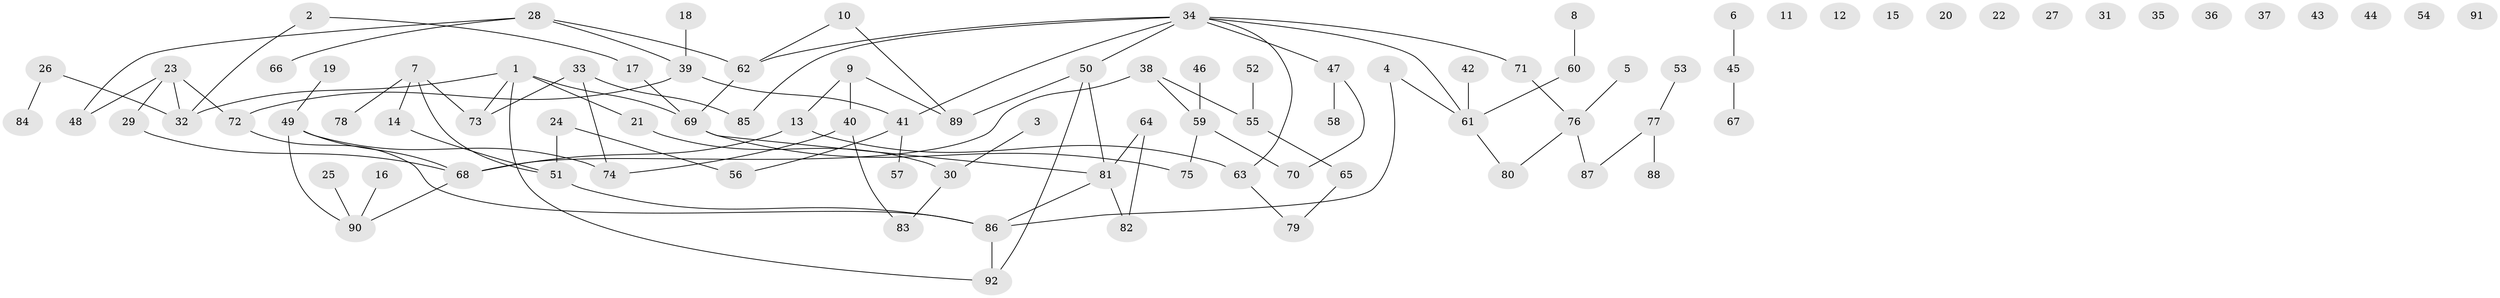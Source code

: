 // coarse degree distribution, {6: 0.029850746268656716, 2: 0.22388059701492538, 1: 0.19402985074626866, 3: 0.14925373134328357, 4: 0.11940298507462686, 0: 0.208955223880597, 5: 0.04477611940298507, 8: 0.029850746268656716}
// Generated by graph-tools (version 1.1) at 2025/23/03/03/25 07:23:24]
// undirected, 92 vertices, 101 edges
graph export_dot {
graph [start="1"]
  node [color=gray90,style=filled];
  1;
  2;
  3;
  4;
  5;
  6;
  7;
  8;
  9;
  10;
  11;
  12;
  13;
  14;
  15;
  16;
  17;
  18;
  19;
  20;
  21;
  22;
  23;
  24;
  25;
  26;
  27;
  28;
  29;
  30;
  31;
  32;
  33;
  34;
  35;
  36;
  37;
  38;
  39;
  40;
  41;
  42;
  43;
  44;
  45;
  46;
  47;
  48;
  49;
  50;
  51;
  52;
  53;
  54;
  55;
  56;
  57;
  58;
  59;
  60;
  61;
  62;
  63;
  64;
  65;
  66;
  67;
  68;
  69;
  70;
  71;
  72;
  73;
  74;
  75;
  76;
  77;
  78;
  79;
  80;
  81;
  82;
  83;
  84;
  85;
  86;
  87;
  88;
  89;
  90;
  91;
  92;
  1 -- 21;
  1 -- 32;
  1 -- 69;
  1 -- 73;
  1 -- 92;
  2 -- 17;
  2 -- 32;
  3 -- 30;
  4 -- 61;
  4 -- 86;
  5 -- 76;
  6 -- 45;
  7 -- 14;
  7 -- 51;
  7 -- 73;
  7 -- 78;
  8 -- 60;
  9 -- 13;
  9 -- 40;
  9 -- 89;
  10 -- 62;
  10 -- 89;
  13 -- 63;
  13 -- 68;
  14 -- 51;
  16 -- 90;
  17 -- 69;
  18 -- 39;
  19 -- 49;
  21 -- 30;
  23 -- 29;
  23 -- 32;
  23 -- 48;
  23 -- 72;
  24 -- 51;
  24 -- 56;
  25 -- 90;
  26 -- 32;
  26 -- 84;
  28 -- 39;
  28 -- 48;
  28 -- 62;
  28 -- 66;
  29 -- 68;
  30 -- 83;
  33 -- 73;
  33 -- 74;
  33 -- 85;
  34 -- 41;
  34 -- 47;
  34 -- 50;
  34 -- 61;
  34 -- 62;
  34 -- 63;
  34 -- 71;
  34 -- 85;
  38 -- 55;
  38 -- 59;
  38 -- 68;
  39 -- 41;
  39 -- 72;
  40 -- 74;
  40 -- 83;
  41 -- 56;
  41 -- 57;
  42 -- 61;
  45 -- 67;
  46 -- 59;
  47 -- 58;
  47 -- 70;
  49 -- 68;
  49 -- 74;
  49 -- 90;
  50 -- 81;
  50 -- 89;
  50 -- 92;
  51 -- 86;
  52 -- 55;
  53 -- 77;
  55 -- 65;
  59 -- 70;
  59 -- 75;
  60 -- 61;
  61 -- 80;
  62 -- 69;
  63 -- 79;
  64 -- 81;
  64 -- 82;
  65 -- 79;
  68 -- 90;
  69 -- 75;
  69 -- 81;
  71 -- 76;
  72 -- 86;
  76 -- 80;
  76 -- 87;
  77 -- 87;
  77 -- 88;
  81 -- 82;
  81 -- 86;
  86 -- 92;
}
